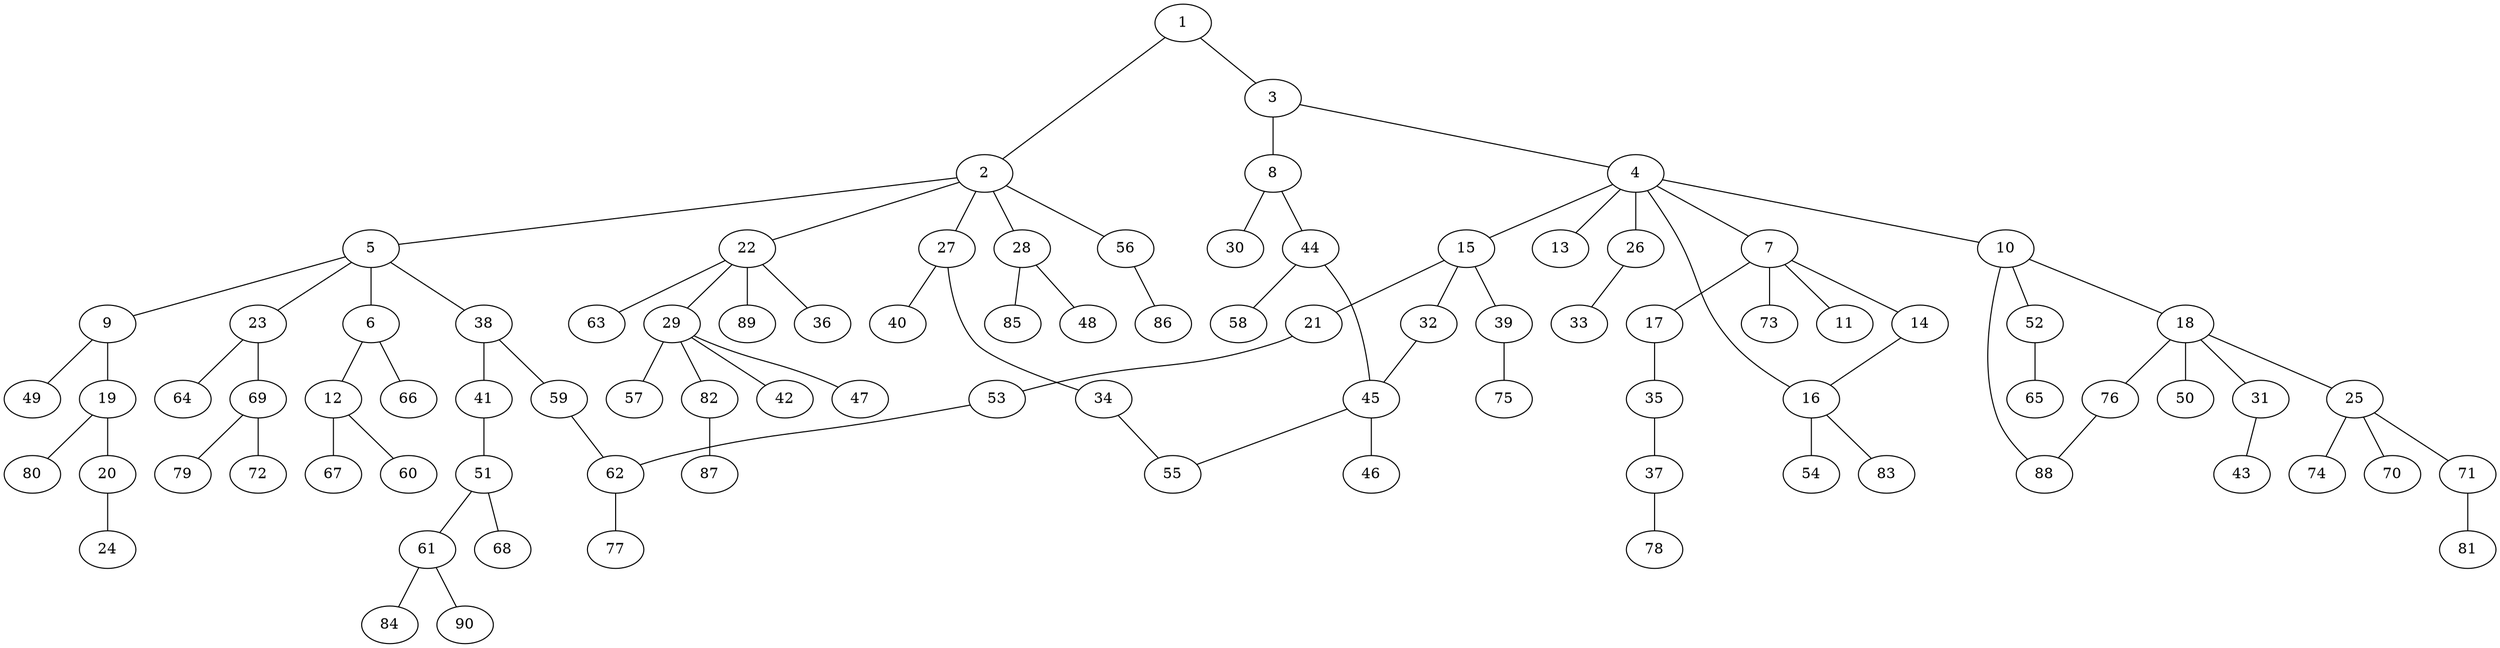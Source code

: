 graph graphname {1--2
1--3
2--5
2--22
2--27
2--28
2--56
3--4
3--8
4--7
4--10
4--13
4--15
4--16
4--26
5--6
5--9
5--23
5--38
6--12
6--66
7--11
7--14
7--17
7--73
8--30
8--44
9--19
9--49
10--18
10--52
10--88
12--60
12--67
14--16
15--21
15--32
15--39
16--54
16--83
17--35
18--25
18--31
18--50
18--76
19--20
19--80
20--24
21--53
22--29
22--36
22--63
22--89
23--64
23--69
25--70
25--71
25--74
26--33
27--34
27--40
28--48
28--85
29--42
29--47
29--57
29--82
31--43
32--45
34--55
35--37
37--78
38--41
38--59
39--75
41--51
44--45
44--58
45--46
45--55
51--61
51--68
52--65
53--62
56--86
59--62
61--84
61--90
62--77
69--72
69--79
71--81
76--88
82--87
}